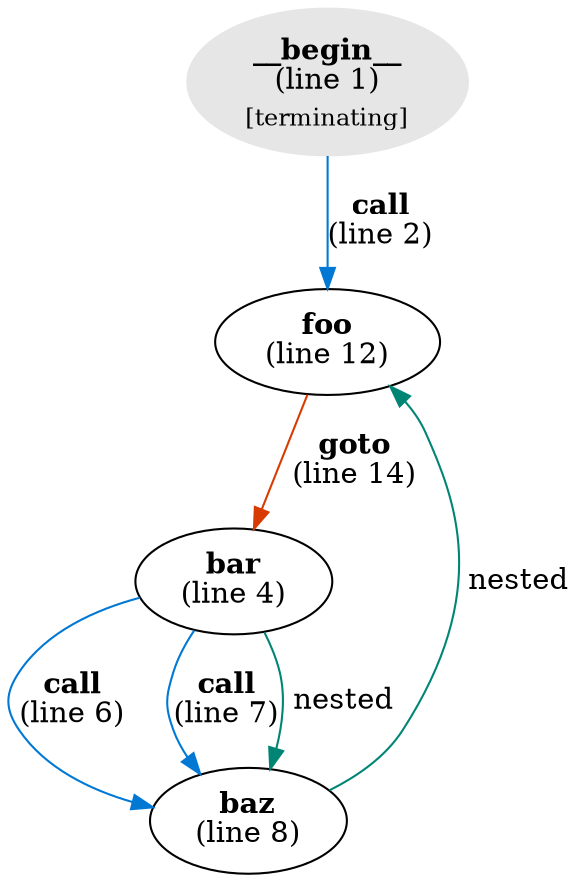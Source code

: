 digraph g {
"__begin__" [color="#e6e6e6",style=filled,label=<<b>__begin__</b><br/>(line 1)<br/><sub>[terminating]</sub>>]
"__begin__" -> "foo" [label=<<b>call</b><br />(line 2)>,color="#0078d4"]
"bar" [label=<<b>bar</b><br/>(line 4)>]
"bar" -> "baz" [label=<<b>call</b><br />(line 6)>,color="#0078d4"]
"bar" -> "baz" [label=<<b>call</b><br />(line 7)>,color="#0078d4"]
"bar" -> "baz" [label=" nested",color="#008575"]
"baz" [label=<<b>baz</b><br/>(line 8)>]
"baz" -> "foo" [label=" nested",color="#008575"]
"foo" [label=<<b>foo</b><br/>(line 12)>]
"foo" -> "bar" [label=<<b>goto</b><br />(line 14)>,color="#d83b01"]
}
